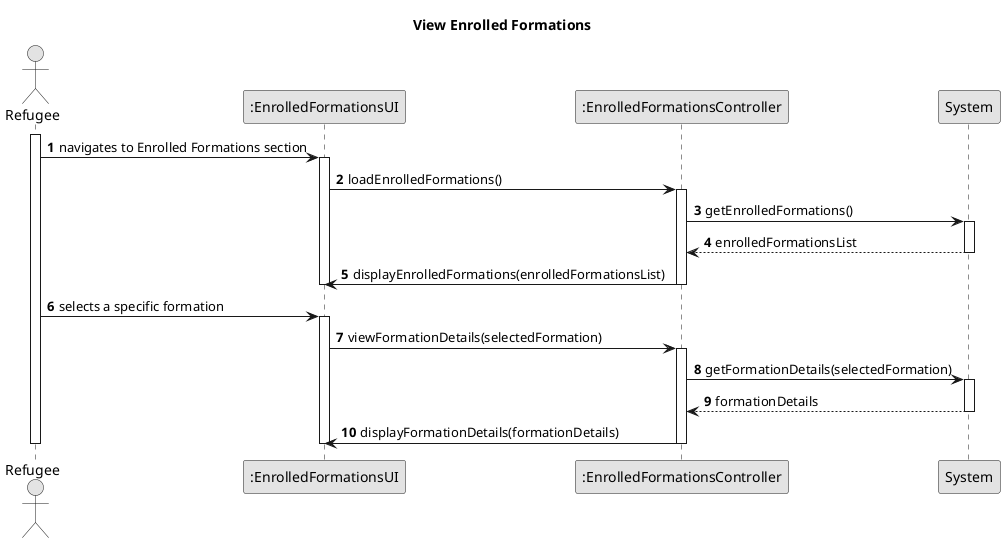 @startuml
skinparam monochrome true
skinparam packageStyle rectangle
skinparam shadowing false

title View Enrolled Formations

autonumber

actor Refugee
participant ":EnrolledFormationsUI" as ui
participant ":EnrolledFormationsController" as ctrl
participant "System" as system

activate Refugee

    Refugee -> ui : navigates to Enrolled Formations section
    activate ui
        ui -> ctrl : loadEnrolledFormations()
        activate ctrl
            ctrl -> system : getEnrolledFormations()
            activate system
                system --> ctrl : enrolledFormationsList
            deactivate system
            ctrl -> ui : displayEnrolledFormations(enrolledFormationsList)
        deactivate ctrl
    deactivate ui

    Refugee -> ui : selects a specific formation
    activate ui
        ui -> ctrl : viewFormationDetails(selectedFormation)
        activate ctrl
            ctrl -> system : getFormationDetails(selectedFormation)
            activate system
                system --> ctrl : formationDetails
            deactivate system
            ctrl -> ui : displayFormationDetails(formationDetails)
        deactivate ctrl
    deactivate ui

deactivate Refugee

@enduml
